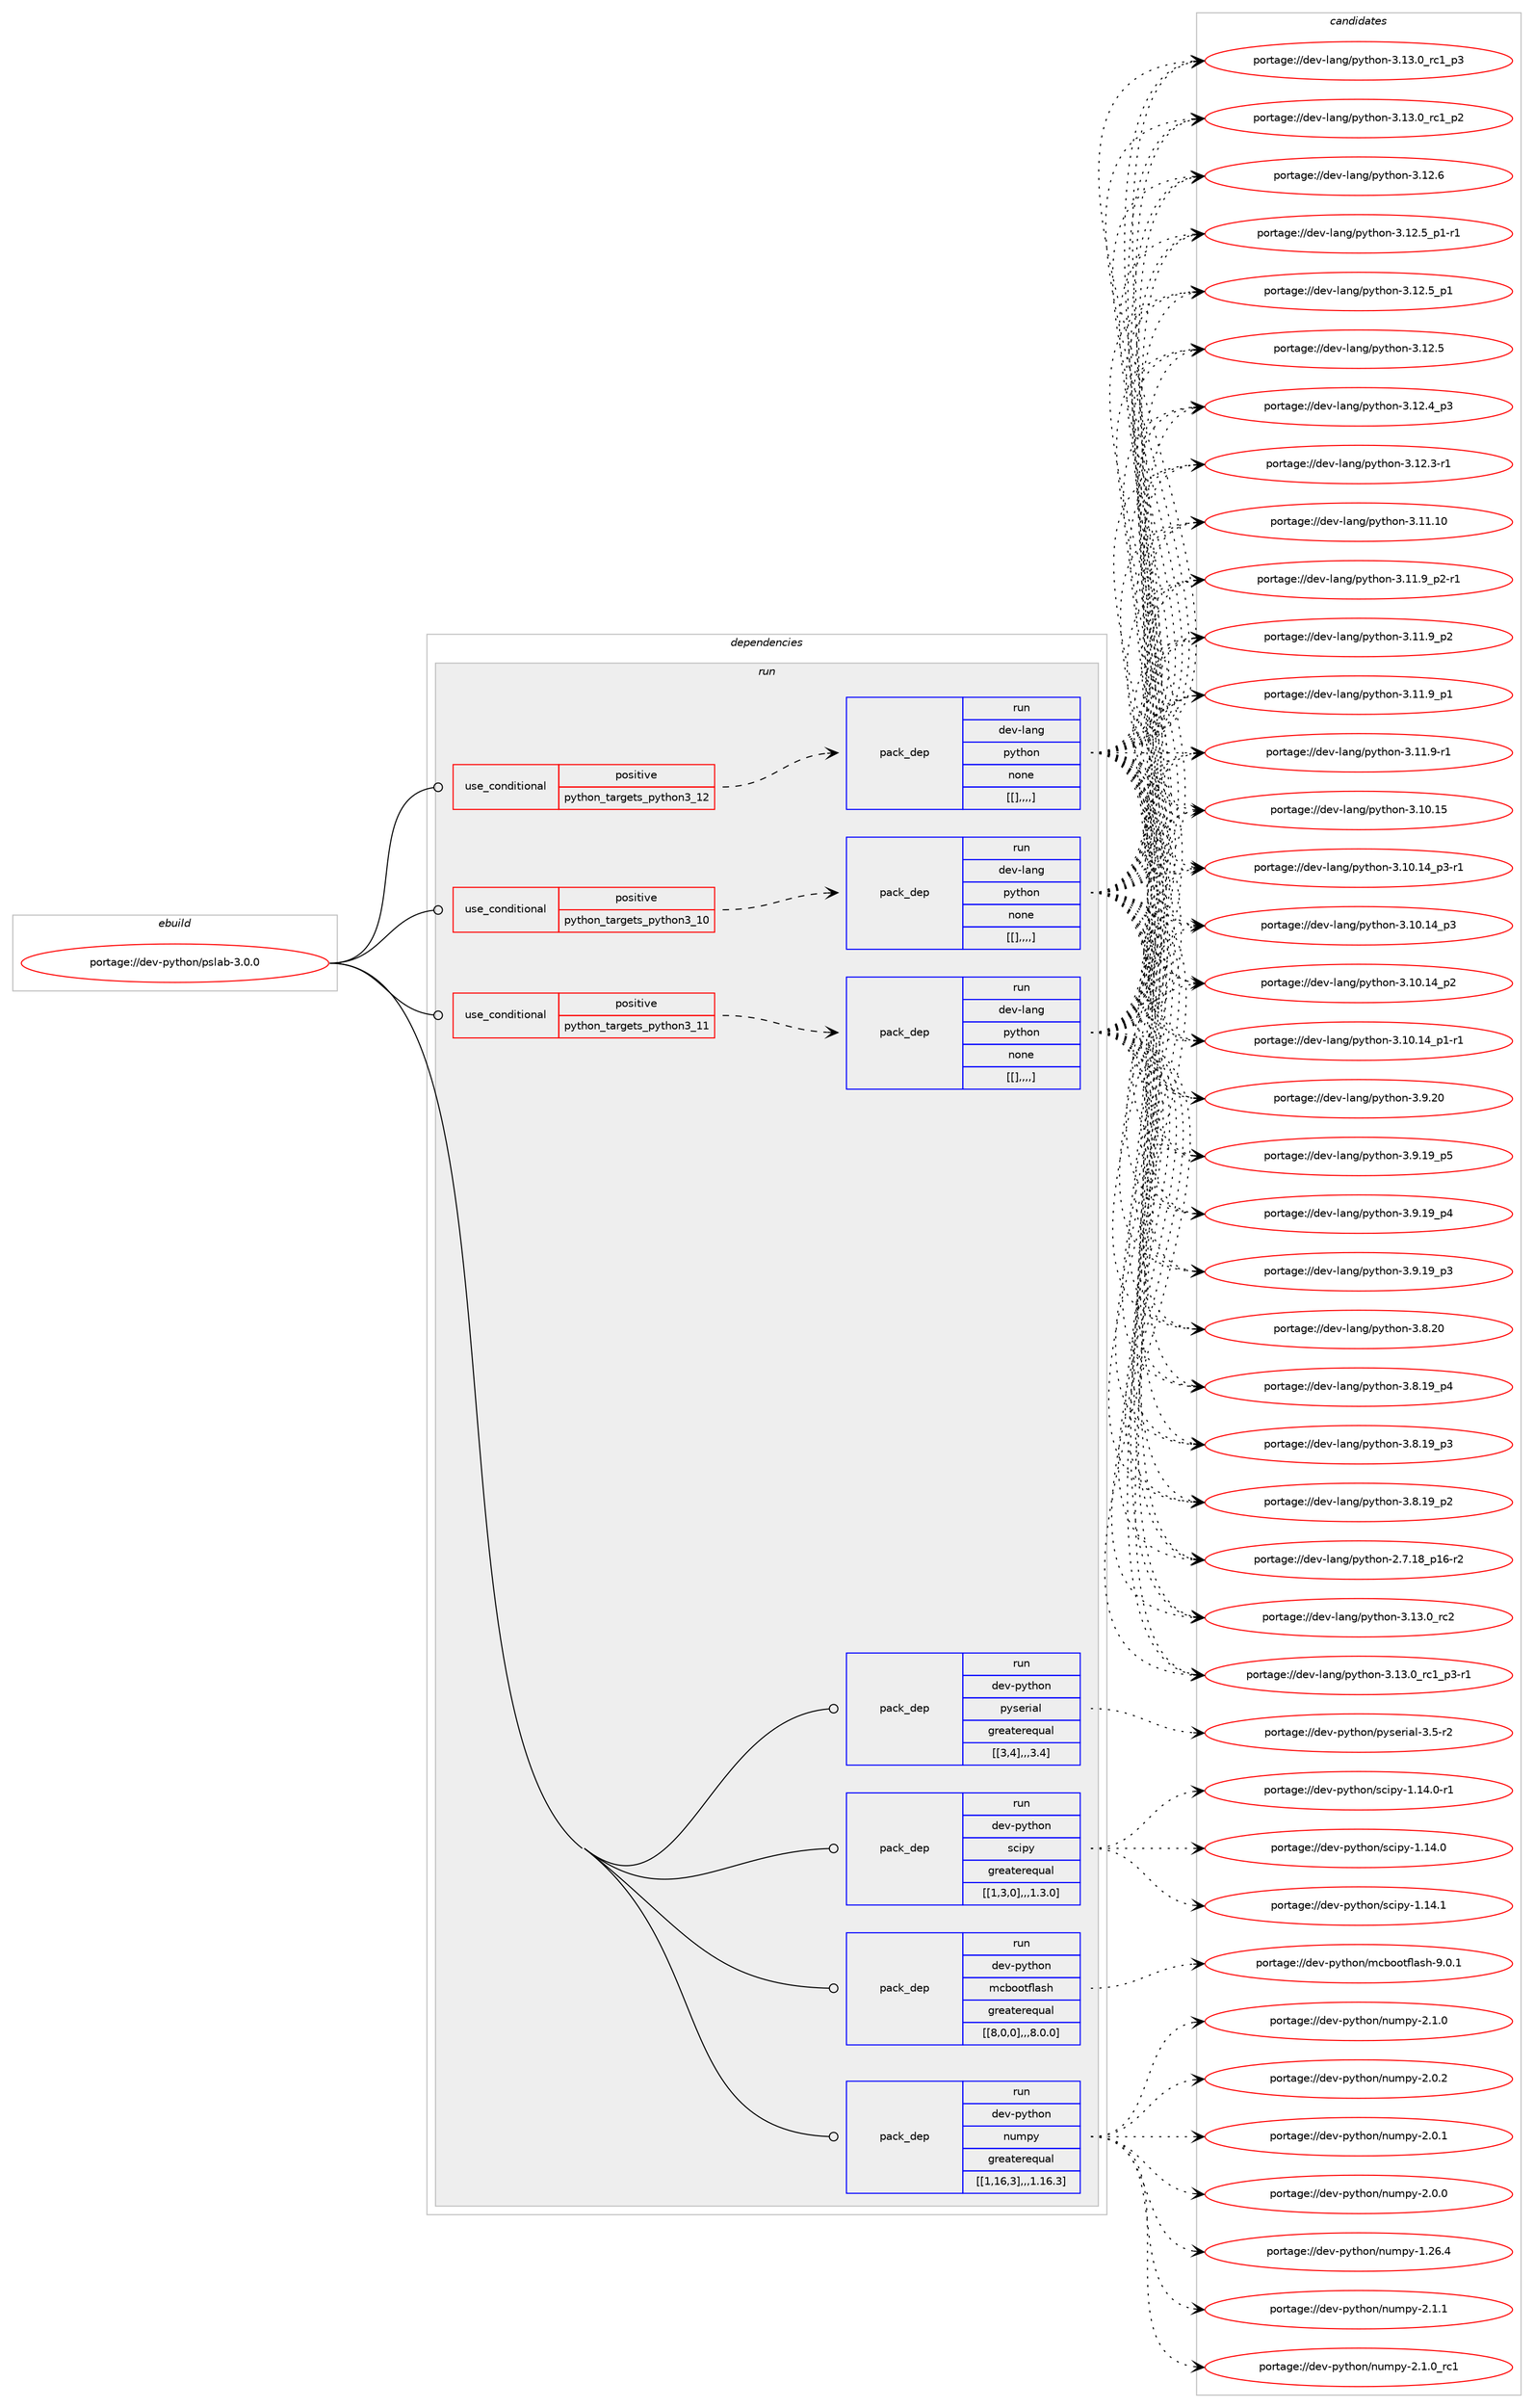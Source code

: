 digraph prolog {

# *************
# Graph options
# *************

newrank=true;
concentrate=true;
compound=true;
graph [rankdir=LR,fontname=Helvetica,fontsize=10,ranksep=1.5];#, ranksep=2.5, nodesep=0.2];
edge  [arrowhead=vee];
node  [fontname=Helvetica,fontsize=10];

# **********
# The ebuild
# **********

subgraph cluster_leftcol {
color=gray;
label=<<i>ebuild</i>>;
id [label="portage://dev-python/pslab-3.0.0", color=red, width=4, href="../dev-python/pslab-3.0.0.svg"];
}

# ****************
# The dependencies
# ****************

subgraph cluster_midcol {
color=gray;
label=<<i>dependencies</i>>;
subgraph cluster_compile {
fillcolor="#eeeeee";
style=filled;
label=<<i>compile</i>>;
}
subgraph cluster_compileandrun {
fillcolor="#eeeeee";
style=filled;
label=<<i>compile and run</i>>;
}
subgraph cluster_run {
fillcolor="#eeeeee";
style=filled;
label=<<i>run</i>>;
subgraph cond37097 {
dependency156612 [label=<<TABLE BORDER="0" CELLBORDER="1" CELLSPACING="0" CELLPADDING="4"><TR><TD ROWSPAN="3" CELLPADDING="10">use_conditional</TD></TR><TR><TD>positive</TD></TR><TR><TD>python_targets_python3_10</TD></TR></TABLE>>, shape=none, color=red];
subgraph pack118295 {
dependency156613 [label=<<TABLE BORDER="0" CELLBORDER="1" CELLSPACING="0" CELLPADDING="4" WIDTH="220"><TR><TD ROWSPAN="6" CELLPADDING="30">pack_dep</TD></TR><TR><TD WIDTH="110">run</TD></TR><TR><TD>dev-lang</TD></TR><TR><TD>python</TD></TR><TR><TD>none</TD></TR><TR><TD>[[],,,,]</TD></TR></TABLE>>, shape=none, color=blue];
}
dependency156612:e -> dependency156613:w [weight=20,style="dashed",arrowhead="vee"];
}
id:e -> dependency156612:w [weight=20,style="solid",arrowhead="odot"];
subgraph cond37098 {
dependency156614 [label=<<TABLE BORDER="0" CELLBORDER="1" CELLSPACING="0" CELLPADDING="4"><TR><TD ROWSPAN="3" CELLPADDING="10">use_conditional</TD></TR><TR><TD>positive</TD></TR><TR><TD>python_targets_python3_11</TD></TR></TABLE>>, shape=none, color=red];
subgraph pack118296 {
dependency156615 [label=<<TABLE BORDER="0" CELLBORDER="1" CELLSPACING="0" CELLPADDING="4" WIDTH="220"><TR><TD ROWSPAN="6" CELLPADDING="30">pack_dep</TD></TR><TR><TD WIDTH="110">run</TD></TR><TR><TD>dev-lang</TD></TR><TR><TD>python</TD></TR><TR><TD>none</TD></TR><TR><TD>[[],,,,]</TD></TR></TABLE>>, shape=none, color=blue];
}
dependency156614:e -> dependency156615:w [weight=20,style="dashed",arrowhead="vee"];
}
id:e -> dependency156614:w [weight=20,style="solid",arrowhead="odot"];
subgraph cond37099 {
dependency156616 [label=<<TABLE BORDER="0" CELLBORDER="1" CELLSPACING="0" CELLPADDING="4"><TR><TD ROWSPAN="3" CELLPADDING="10">use_conditional</TD></TR><TR><TD>positive</TD></TR><TR><TD>python_targets_python3_12</TD></TR></TABLE>>, shape=none, color=red];
subgraph pack118297 {
dependency156617 [label=<<TABLE BORDER="0" CELLBORDER="1" CELLSPACING="0" CELLPADDING="4" WIDTH="220"><TR><TD ROWSPAN="6" CELLPADDING="30">pack_dep</TD></TR><TR><TD WIDTH="110">run</TD></TR><TR><TD>dev-lang</TD></TR><TR><TD>python</TD></TR><TR><TD>none</TD></TR><TR><TD>[[],,,,]</TD></TR></TABLE>>, shape=none, color=blue];
}
dependency156616:e -> dependency156617:w [weight=20,style="dashed",arrowhead="vee"];
}
id:e -> dependency156616:w [weight=20,style="solid",arrowhead="odot"];
subgraph pack118298 {
dependency156618 [label=<<TABLE BORDER="0" CELLBORDER="1" CELLSPACING="0" CELLPADDING="4" WIDTH="220"><TR><TD ROWSPAN="6" CELLPADDING="30">pack_dep</TD></TR><TR><TD WIDTH="110">run</TD></TR><TR><TD>dev-python</TD></TR><TR><TD>mcbootflash</TD></TR><TR><TD>greaterequal</TD></TR><TR><TD>[[8,0,0],,,8.0.0]</TD></TR></TABLE>>, shape=none, color=blue];
}
id:e -> dependency156618:w [weight=20,style="solid",arrowhead="odot"];
subgraph pack118299 {
dependency156619 [label=<<TABLE BORDER="0" CELLBORDER="1" CELLSPACING="0" CELLPADDING="4" WIDTH="220"><TR><TD ROWSPAN="6" CELLPADDING="30">pack_dep</TD></TR><TR><TD WIDTH="110">run</TD></TR><TR><TD>dev-python</TD></TR><TR><TD>numpy</TD></TR><TR><TD>greaterequal</TD></TR><TR><TD>[[1,16,3],,,1.16.3]</TD></TR></TABLE>>, shape=none, color=blue];
}
id:e -> dependency156619:w [weight=20,style="solid",arrowhead="odot"];
subgraph pack118300 {
dependency156620 [label=<<TABLE BORDER="0" CELLBORDER="1" CELLSPACING="0" CELLPADDING="4" WIDTH="220"><TR><TD ROWSPAN="6" CELLPADDING="30">pack_dep</TD></TR><TR><TD WIDTH="110">run</TD></TR><TR><TD>dev-python</TD></TR><TR><TD>pyserial</TD></TR><TR><TD>greaterequal</TD></TR><TR><TD>[[3,4],,,3.4]</TD></TR></TABLE>>, shape=none, color=blue];
}
id:e -> dependency156620:w [weight=20,style="solid",arrowhead="odot"];
subgraph pack118301 {
dependency156621 [label=<<TABLE BORDER="0" CELLBORDER="1" CELLSPACING="0" CELLPADDING="4" WIDTH="220"><TR><TD ROWSPAN="6" CELLPADDING="30">pack_dep</TD></TR><TR><TD WIDTH="110">run</TD></TR><TR><TD>dev-python</TD></TR><TR><TD>scipy</TD></TR><TR><TD>greaterequal</TD></TR><TR><TD>[[1,3,0],,,1.3.0]</TD></TR></TABLE>>, shape=none, color=blue];
}
id:e -> dependency156621:w [weight=20,style="solid",arrowhead="odot"];
}
}

# **************
# The candidates
# **************

subgraph cluster_choices {
rank=same;
color=gray;
label=<<i>candidates</i>>;

subgraph choice118295 {
color=black;
nodesep=1;
choice10010111845108971101034711212111610411111045514649514648951149950 [label="portage://dev-lang/python-3.13.0_rc2", color=red, width=4,href="../dev-lang/python-3.13.0_rc2.svg"];
choice1001011184510897110103471121211161041111104551464951464895114994995112514511449 [label="portage://dev-lang/python-3.13.0_rc1_p3-r1", color=red, width=4,href="../dev-lang/python-3.13.0_rc1_p3-r1.svg"];
choice100101118451089711010347112121116104111110455146495146489511499499511251 [label="portage://dev-lang/python-3.13.0_rc1_p3", color=red, width=4,href="../dev-lang/python-3.13.0_rc1_p3.svg"];
choice100101118451089711010347112121116104111110455146495146489511499499511250 [label="portage://dev-lang/python-3.13.0_rc1_p2", color=red, width=4,href="../dev-lang/python-3.13.0_rc1_p2.svg"];
choice10010111845108971101034711212111610411111045514649504654 [label="portage://dev-lang/python-3.12.6", color=red, width=4,href="../dev-lang/python-3.12.6.svg"];
choice1001011184510897110103471121211161041111104551464950465395112494511449 [label="portage://dev-lang/python-3.12.5_p1-r1", color=red, width=4,href="../dev-lang/python-3.12.5_p1-r1.svg"];
choice100101118451089711010347112121116104111110455146495046539511249 [label="portage://dev-lang/python-3.12.5_p1", color=red, width=4,href="../dev-lang/python-3.12.5_p1.svg"];
choice10010111845108971101034711212111610411111045514649504653 [label="portage://dev-lang/python-3.12.5", color=red, width=4,href="../dev-lang/python-3.12.5.svg"];
choice100101118451089711010347112121116104111110455146495046529511251 [label="portage://dev-lang/python-3.12.4_p3", color=red, width=4,href="../dev-lang/python-3.12.4_p3.svg"];
choice100101118451089711010347112121116104111110455146495046514511449 [label="portage://dev-lang/python-3.12.3-r1", color=red, width=4,href="../dev-lang/python-3.12.3-r1.svg"];
choice1001011184510897110103471121211161041111104551464949464948 [label="portage://dev-lang/python-3.11.10", color=red, width=4,href="../dev-lang/python-3.11.10.svg"];
choice1001011184510897110103471121211161041111104551464949465795112504511449 [label="portage://dev-lang/python-3.11.9_p2-r1", color=red, width=4,href="../dev-lang/python-3.11.9_p2-r1.svg"];
choice100101118451089711010347112121116104111110455146494946579511250 [label="portage://dev-lang/python-3.11.9_p2", color=red, width=4,href="../dev-lang/python-3.11.9_p2.svg"];
choice100101118451089711010347112121116104111110455146494946579511249 [label="portage://dev-lang/python-3.11.9_p1", color=red, width=4,href="../dev-lang/python-3.11.9_p1.svg"];
choice100101118451089711010347112121116104111110455146494946574511449 [label="portage://dev-lang/python-3.11.9-r1", color=red, width=4,href="../dev-lang/python-3.11.9-r1.svg"];
choice1001011184510897110103471121211161041111104551464948464953 [label="portage://dev-lang/python-3.10.15", color=red, width=4,href="../dev-lang/python-3.10.15.svg"];
choice100101118451089711010347112121116104111110455146494846495295112514511449 [label="portage://dev-lang/python-3.10.14_p3-r1", color=red, width=4,href="../dev-lang/python-3.10.14_p3-r1.svg"];
choice10010111845108971101034711212111610411111045514649484649529511251 [label="portage://dev-lang/python-3.10.14_p3", color=red, width=4,href="../dev-lang/python-3.10.14_p3.svg"];
choice10010111845108971101034711212111610411111045514649484649529511250 [label="portage://dev-lang/python-3.10.14_p2", color=red, width=4,href="../dev-lang/python-3.10.14_p2.svg"];
choice100101118451089711010347112121116104111110455146494846495295112494511449 [label="portage://dev-lang/python-3.10.14_p1-r1", color=red, width=4,href="../dev-lang/python-3.10.14_p1-r1.svg"];
choice10010111845108971101034711212111610411111045514657465048 [label="portage://dev-lang/python-3.9.20", color=red, width=4,href="../dev-lang/python-3.9.20.svg"];
choice100101118451089711010347112121116104111110455146574649579511253 [label="portage://dev-lang/python-3.9.19_p5", color=red, width=4,href="../dev-lang/python-3.9.19_p5.svg"];
choice100101118451089711010347112121116104111110455146574649579511252 [label="portage://dev-lang/python-3.9.19_p4", color=red, width=4,href="../dev-lang/python-3.9.19_p4.svg"];
choice100101118451089711010347112121116104111110455146574649579511251 [label="portage://dev-lang/python-3.9.19_p3", color=red, width=4,href="../dev-lang/python-3.9.19_p3.svg"];
choice10010111845108971101034711212111610411111045514656465048 [label="portage://dev-lang/python-3.8.20", color=red, width=4,href="../dev-lang/python-3.8.20.svg"];
choice100101118451089711010347112121116104111110455146564649579511252 [label="portage://dev-lang/python-3.8.19_p4", color=red, width=4,href="../dev-lang/python-3.8.19_p4.svg"];
choice100101118451089711010347112121116104111110455146564649579511251 [label="portage://dev-lang/python-3.8.19_p3", color=red, width=4,href="../dev-lang/python-3.8.19_p3.svg"];
choice100101118451089711010347112121116104111110455146564649579511250 [label="portage://dev-lang/python-3.8.19_p2", color=red, width=4,href="../dev-lang/python-3.8.19_p2.svg"];
choice100101118451089711010347112121116104111110455046554649569511249544511450 [label="portage://dev-lang/python-2.7.18_p16-r2", color=red, width=4,href="../dev-lang/python-2.7.18_p16-r2.svg"];
dependency156613:e -> choice10010111845108971101034711212111610411111045514649514648951149950:w [style=dotted,weight="100"];
dependency156613:e -> choice1001011184510897110103471121211161041111104551464951464895114994995112514511449:w [style=dotted,weight="100"];
dependency156613:e -> choice100101118451089711010347112121116104111110455146495146489511499499511251:w [style=dotted,weight="100"];
dependency156613:e -> choice100101118451089711010347112121116104111110455146495146489511499499511250:w [style=dotted,weight="100"];
dependency156613:e -> choice10010111845108971101034711212111610411111045514649504654:w [style=dotted,weight="100"];
dependency156613:e -> choice1001011184510897110103471121211161041111104551464950465395112494511449:w [style=dotted,weight="100"];
dependency156613:e -> choice100101118451089711010347112121116104111110455146495046539511249:w [style=dotted,weight="100"];
dependency156613:e -> choice10010111845108971101034711212111610411111045514649504653:w [style=dotted,weight="100"];
dependency156613:e -> choice100101118451089711010347112121116104111110455146495046529511251:w [style=dotted,weight="100"];
dependency156613:e -> choice100101118451089711010347112121116104111110455146495046514511449:w [style=dotted,weight="100"];
dependency156613:e -> choice1001011184510897110103471121211161041111104551464949464948:w [style=dotted,weight="100"];
dependency156613:e -> choice1001011184510897110103471121211161041111104551464949465795112504511449:w [style=dotted,weight="100"];
dependency156613:e -> choice100101118451089711010347112121116104111110455146494946579511250:w [style=dotted,weight="100"];
dependency156613:e -> choice100101118451089711010347112121116104111110455146494946579511249:w [style=dotted,weight="100"];
dependency156613:e -> choice100101118451089711010347112121116104111110455146494946574511449:w [style=dotted,weight="100"];
dependency156613:e -> choice1001011184510897110103471121211161041111104551464948464953:w [style=dotted,weight="100"];
dependency156613:e -> choice100101118451089711010347112121116104111110455146494846495295112514511449:w [style=dotted,weight="100"];
dependency156613:e -> choice10010111845108971101034711212111610411111045514649484649529511251:w [style=dotted,weight="100"];
dependency156613:e -> choice10010111845108971101034711212111610411111045514649484649529511250:w [style=dotted,weight="100"];
dependency156613:e -> choice100101118451089711010347112121116104111110455146494846495295112494511449:w [style=dotted,weight="100"];
dependency156613:e -> choice10010111845108971101034711212111610411111045514657465048:w [style=dotted,weight="100"];
dependency156613:e -> choice100101118451089711010347112121116104111110455146574649579511253:w [style=dotted,weight="100"];
dependency156613:e -> choice100101118451089711010347112121116104111110455146574649579511252:w [style=dotted,weight="100"];
dependency156613:e -> choice100101118451089711010347112121116104111110455146574649579511251:w [style=dotted,weight="100"];
dependency156613:e -> choice10010111845108971101034711212111610411111045514656465048:w [style=dotted,weight="100"];
dependency156613:e -> choice100101118451089711010347112121116104111110455146564649579511252:w [style=dotted,weight="100"];
dependency156613:e -> choice100101118451089711010347112121116104111110455146564649579511251:w [style=dotted,weight="100"];
dependency156613:e -> choice100101118451089711010347112121116104111110455146564649579511250:w [style=dotted,weight="100"];
dependency156613:e -> choice100101118451089711010347112121116104111110455046554649569511249544511450:w [style=dotted,weight="100"];
}
subgraph choice118296 {
color=black;
nodesep=1;
choice10010111845108971101034711212111610411111045514649514648951149950 [label="portage://dev-lang/python-3.13.0_rc2", color=red, width=4,href="../dev-lang/python-3.13.0_rc2.svg"];
choice1001011184510897110103471121211161041111104551464951464895114994995112514511449 [label="portage://dev-lang/python-3.13.0_rc1_p3-r1", color=red, width=4,href="../dev-lang/python-3.13.0_rc1_p3-r1.svg"];
choice100101118451089711010347112121116104111110455146495146489511499499511251 [label="portage://dev-lang/python-3.13.0_rc1_p3", color=red, width=4,href="../dev-lang/python-3.13.0_rc1_p3.svg"];
choice100101118451089711010347112121116104111110455146495146489511499499511250 [label="portage://dev-lang/python-3.13.0_rc1_p2", color=red, width=4,href="../dev-lang/python-3.13.0_rc1_p2.svg"];
choice10010111845108971101034711212111610411111045514649504654 [label="portage://dev-lang/python-3.12.6", color=red, width=4,href="../dev-lang/python-3.12.6.svg"];
choice1001011184510897110103471121211161041111104551464950465395112494511449 [label="portage://dev-lang/python-3.12.5_p1-r1", color=red, width=4,href="../dev-lang/python-3.12.5_p1-r1.svg"];
choice100101118451089711010347112121116104111110455146495046539511249 [label="portage://dev-lang/python-3.12.5_p1", color=red, width=4,href="../dev-lang/python-3.12.5_p1.svg"];
choice10010111845108971101034711212111610411111045514649504653 [label="portage://dev-lang/python-3.12.5", color=red, width=4,href="../dev-lang/python-3.12.5.svg"];
choice100101118451089711010347112121116104111110455146495046529511251 [label="portage://dev-lang/python-3.12.4_p3", color=red, width=4,href="../dev-lang/python-3.12.4_p3.svg"];
choice100101118451089711010347112121116104111110455146495046514511449 [label="portage://dev-lang/python-3.12.3-r1", color=red, width=4,href="../dev-lang/python-3.12.3-r1.svg"];
choice1001011184510897110103471121211161041111104551464949464948 [label="portage://dev-lang/python-3.11.10", color=red, width=4,href="../dev-lang/python-3.11.10.svg"];
choice1001011184510897110103471121211161041111104551464949465795112504511449 [label="portage://dev-lang/python-3.11.9_p2-r1", color=red, width=4,href="../dev-lang/python-3.11.9_p2-r1.svg"];
choice100101118451089711010347112121116104111110455146494946579511250 [label="portage://dev-lang/python-3.11.9_p2", color=red, width=4,href="../dev-lang/python-3.11.9_p2.svg"];
choice100101118451089711010347112121116104111110455146494946579511249 [label="portage://dev-lang/python-3.11.9_p1", color=red, width=4,href="../dev-lang/python-3.11.9_p1.svg"];
choice100101118451089711010347112121116104111110455146494946574511449 [label="portage://dev-lang/python-3.11.9-r1", color=red, width=4,href="../dev-lang/python-3.11.9-r1.svg"];
choice1001011184510897110103471121211161041111104551464948464953 [label="portage://dev-lang/python-3.10.15", color=red, width=4,href="../dev-lang/python-3.10.15.svg"];
choice100101118451089711010347112121116104111110455146494846495295112514511449 [label="portage://dev-lang/python-3.10.14_p3-r1", color=red, width=4,href="../dev-lang/python-3.10.14_p3-r1.svg"];
choice10010111845108971101034711212111610411111045514649484649529511251 [label="portage://dev-lang/python-3.10.14_p3", color=red, width=4,href="../dev-lang/python-3.10.14_p3.svg"];
choice10010111845108971101034711212111610411111045514649484649529511250 [label="portage://dev-lang/python-3.10.14_p2", color=red, width=4,href="../dev-lang/python-3.10.14_p2.svg"];
choice100101118451089711010347112121116104111110455146494846495295112494511449 [label="portage://dev-lang/python-3.10.14_p1-r1", color=red, width=4,href="../dev-lang/python-3.10.14_p1-r1.svg"];
choice10010111845108971101034711212111610411111045514657465048 [label="portage://dev-lang/python-3.9.20", color=red, width=4,href="../dev-lang/python-3.9.20.svg"];
choice100101118451089711010347112121116104111110455146574649579511253 [label="portage://dev-lang/python-3.9.19_p5", color=red, width=4,href="../dev-lang/python-3.9.19_p5.svg"];
choice100101118451089711010347112121116104111110455146574649579511252 [label="portage://dev-lang/python-3.9.19_p4", color=red, width=4,href="../dev-lang/python-3.9.19_p4.svg"];
choice100101118451089711010347112121116104111110455146574649579511251 [label="portage://dev-lang/python-3.9.19_p3", color=red, width=4,href="../dev-lang/python-3.9.19_p3.svg"];
choice10010111845108971101034711212111610411111045514656465048 [label="portage://dev-lang/python-3.8.20", color=red, width=4,href="../dev-lang/python-3.8.20.svg"];
choice100101118451089711010347112121116104111110455146564649579511252 [label="portage://dev-lang/python-3.8.19_p4", color=red, width=4,href="../dev-lang/python-3.8.19_p4.svg"];
choice100101118451089711010347112121116104111110455146564649579511251 [label="portage://dev-lang/python-3.8.19_p3", color=red, width=4,href="../dev-lang/python-3.8.19_p3.svg"];
choice100101118451089711010347112121116104111110455146564649579511250 [label="portage://dev-lang/python-3.8.19_p2", color=red, width=4,href="../dev-lang/python-3.8.19_p2.svg"];
choice100101118451089711010347112121116104111110455046554649569511249544511450 [label="portage://dev-lang/python-2.7.18_p16-r2", color=red, width=4,href="../dev-lang/python-2.7.18_p16-r2.svg"];
dependency156615:e -> choice10010111845108971101034711212111610411111045514649514648951149950:w [style=dotted,weight="100"];
dependency156615:e -> choice1001011184510897110103471121211161041111104551464951464895114994995112514511449:w [style=dotted,weight="100"];
dependency156615:e -> choice100101118451089711010347112121116104111110455146495146489511499499511251:w [style=dotted,weight="100"];
dependency156615:e -> choice100101118451089711010347112121116104111110455146495146489511499499511250:w [style=dotted,weight="100"];
dependency156615:e -> choice10010111845108971101034711212111610411111045514649504654:w [style=dotted,weight="100"];
dependency156615:e -> choice1001011184510897110103471121211161041111104551464950465395112494511449:w [style=dotted,weight="100"];
dependency156615:e -> choice100101118451089711010347112121116104111110455146495046539511249:w [style=dotted,weight="100"];
dependency156615:e -> choice10010111845108971101034711212111610411111045514649504653:w [style=dotted,weight="100"];
dependency156615:e -> choice100101118451089711010347112121116104111110455146495046529511251:w [style=dotted,weight="100"];
dependency156615:e -> choice100101118451089711010347112121116104111110455146495046514511449:w [style=dotted,weight="100"];
dependency156615:e -> choice1001011184510897110103471121211161041111104551464949464948:w [style=dotted,weight="100"];
dependency156615:e -> choice1001011184510897110103471121211161041111104551464949465795112504511449:w [style=dotted,weight="100"];
dependency156615:e -> choice100101118451089711010347112121116104111110455146494946579511250:w [style=dotted,weight="100"];
dependency156615:e -> choice100101118451089711010347112121116104111110455146494946579511249:w [style=dotted,weight="100"];
dependency156615:e -> choice100101118451089711010347112121116104111110455146494946574511449:w [style=dotted,weight="100"];
dependency156615:e -> choice1001011184510897110103471121211161041111104551464948464953:w [style=dotted,weight="100"];
dependency156615:e -> choice100101118451089711010347112121116104111110455146494846495295112514511449:w [style=dotted,weight="100"];
dependency156615:e -> choice10010111845108971101034711212111610411111045514649484649529511251:w [style=dotted,weight="100"];
dependency156615:e -> choice10010111845108971101034711212111610411111045514649484649529511250:w [style=dotted,weight="100"];
dependency156615:e -> choice100101118451089711010347112121116104111110455146494846495295112494511449:w [style=dotted,weight="100"];
dependency156615:e -> choice10010111845108971101034711212111610411111045514657465048:w [style=dotted,weight="100"];
dependency156615:e -> choice100101118451089711010347112121116104111110455146574649579511253:w [style=dotted,weight="100"];
dependency156615:e -> choice100101118451089711010347112121116104111110455146574649579511252:w [style=dotted,weight="100"];
dependency156615:e -> choice100101118451089711010347112121116104111110455146574649579511251:w [style=dotted,weight="100"];
dependency156615:e -> choice10010111845108971101034711212111610411111045514656465048:w [style=dotted,weight="100"];
dependency156615:e -> choice100101118451089711010347112121116104111110455146564649579511252:w [style=dotted,weight="100"];
dependency156615:e -> choice100101118451089711010347112121116104111110455146564649579511251:w [style=dotted,weight="100"];
dependency156615:e -> choice100101118451089711010347112121116104111110455146564649579511250:w [style=dotted,weight="100"];
dependency156615:e -> choice100101118451089711010347112121116104111110455046554649569511249544511450:w [style=dotted,weight="100"];
}
subgraph choice118297 {
color=black;
nodesep=1;
choice10010111845108971101034711212111610411111045514649514648951149950 [label="portage://dev-lang/python-3.13.0_rc2", color=red, width=4,href="../dev-lang/python-3.13.0_rc2.svg"];
choice1001011184510897110103471121211161041111104551464951464895114994995112514511449 [label="portage://dev-lang/python-3.13.0_rc1_p3-r1", color=red, width=4,href="../dev-lang/python-3.13.0_rc1_p3-r1.svg"];
choice100101118451089711010347112121116104111110455146495146489511499499511251 [label="portage://dev-lang/python-3.13.0_rc1_p3", color=red, width=4,href="../dev-lang/python-3.13.0_rc1_p3.svg"];
choice100101118451089711010347112121116104111110455146495146489511499499511250 [label="portage://dev-lang/python-3.13.0_rc1_p2", color=red, width=4,href="../dev-lang/python-3.13.0_rc1_p2.svg"];
choice10010111845108971101034711212111610411111045514649504654 [label="portage://dev-lang/python-3.12.6", color=red, width=4,href="../dev-lang/python-3.12.6.svg"];
choice1001011184510897110103471121211161041111104551464950465395112494511449 [label="portage://dev-lang/python-3.12.5_p1-r1", color=red, width=4,href="../dev-lang/python-3.12.5_p1-r1.svg"];
choice100101118451089711010347112121116104111110455146495046539511249 [label="portage://dev-lang/python-3.12.5_p1", color=red, width=4,href="../dev-lang/python-3.12.5_p1.svg"];
choice10010111845108971101034711212111610411111045514649504653 [label="portage://dev-lang/python-3.12.5", color=red, width=4,href="../dev-lang/python-3.12.5.svg"];
choice100101118451089711010347112121116104111110455146495046529511251 [label="portage://dev-lang/python-3.12.4_p3", color=red, width=4,href="../dev-lang/python-3.12.4_p3.svg"];
choice100101118451089711010347112121116104111110455146495046514511449 [label="portage://dev-lang/python-3.12.3-r1", color=red, width=4,href="../dev-lang/python-3.12.3-r1.svg"];
choice1001011184510897110103471121211161041111104551464949464948 [label="portage://dev-lang/python-3.11.10", color=red, width=4,href="../dev-lang/python-3.11.10.svg"];
choice1001011184510897110103471121211161041111104551464949465795112504511449 [label="portage://dev-lang/python-3.11.9_p2-r1", color=red, width=4,href="../dev-lang/python-3.11.9_p2-r1.svg"];
choice100101118451089711010347112121116104111110455146494946579511250 [label="portage://dev-lang/python-3.11.9_p2", color=red, width=4,href="../dev-lang/python-3.11.9_p2.svg"];
choice100101118451089711010347112121116104111110455146494946579511249 [label="portage://dev-lang/python-3.11.9_p1", color=red, width=4,href="../dev-lang/python-3.11.9_p1.svg"];
choice100101118451089711010347112121116104111110455146494946574511449 [label="portage://dev-lang/python-3.11.9-r1", color=red, width=4,href="../dev-lang/python-3.11.9-r1.svg"];
choice1001011184510897110103471121211161041111104551464948464953 [label="portage://dev-lang/python-3.10.15", color=red, width=4,href="../dev-lang/python-3.10.15.svg"];
choice100101118451089711010347112121116104111110455146494846495295112514511449 [label="portage://dev-lang/python-3.10.14_p3-r1", color=red, width=4,href="../dev-lang/python-3.10.14_p3-r1.svg"];
choice10010111845108971101034711212111610411111045514649484649529511251 [label="portage://dev-lang/python-3.10.14_p3", color=red, width=4,href="../dev-lang/python-3.10.14_p3.svg"];
choice10010111845108971101034711212111610411111045514649484649529511250 [label="portage://dev-lang/python-3.10.14_p2", color=red, width=4,href="../dev-lang/python-3.10.14_p2.svg"];
choice100101118451089711010347112121116104111110455146494846495295112494511449 [label="portage://dev-lang/python-3.10.14_p1-r1", color=red, width=4,href="../dev-lang/python-3.10.14_p1-r1.svg"];
choice10010111845108971101034711212111610411111045514657465048 [label="portage://dev-lang/python-3.9.20", color=red, width=4,href="../dev-lang/python-3.9.20.svg"];
choice100101118451089711010347112121116104111110455146574649579511253 [label="portage://dev-lang/python-3.9.19_p5", color=red, width=4,href="../dev-lang/python-3.9.19_p5.svg"];
choice100101118451089711010347112121116104111110455146574649579511252 [label="portage://dev-lang/python-3.9.19_p4", color=red, width=4,href="../dev-lang/python-3.9.19_p4.svg"];
choice100101118451089711010347112121116104111110455146574649579511251 [label="portage://dev-lang/python-3.9.19_p3", color=red, width=4,href="../dev-lang/python-3.9.19_p3.svg"];
choice10010111845108971101034711212111610411111045514656465048 [label="portage://dev-lang/python-3.8.20", color=red, width=4,href="../dev-lang/python-3.8.20.svg"];
choice100101118451089711010347112121116104111110455146564649579511252 [label="portage://dev-lang/python-3.8.19_p4", color=red, width=4,href="../dev-lang/python-3.8.19_p4.svg"];
choice100101118451089711010347112121116104111110455146564649579511251 [label="portage://dev-lang/python-3.8.19_p3", color=red, width=4,href="../dev-lang/python-3.8.19_p3.svg"];
choice100101118451089711010347112121116104111110455146564649579511250 [label="portage://dev-lang/python-3.8.19_p2", color=red, width=4,href="../dev-lang/python-3.8.19_p2.svg"];
choice100101118451089711010347112121116104111110455046554649569511249544511450 [label="portage://dev-lang/python-2.7.18_p16-r2", color=red, width=4,href="../dev-lang/python-2.7.18_p16-r2.svg"];
dependency156617:e -> choice10010111845108971101034711212111610411111045514649514648951149950:w [style=dotted,weight="100"];
dependency156617:e -> choice1001011184510897110103471121211161041111104551464951464895114994995112514511449:w [style=dotted,weight="100"];
dependency156617:e -> choice100101118451089711010347112121116104111110455146495146489511499499511251:w [style=dotted,weight="100"];
dependency156617:e -> choice100101118451089711010347112121116104111110455146495146489511499499511250:w [style=dotted,weight="100"];
dependency156617:e -> choice10010111845108971101034711212111610411111045514649504654:w [style=dotted,weight="100"];
dependency156617:e -> choice1001011184510897110103471121211161041111104551464950465395112494511449:w [style=dotted,weight="100"];
dependency156617:e -> choice100101118451089711010347112121116104111110455146495046539511249:w [style=dotted,weight="100"];
dependency156617:e -> choice10010111845108971101034711212111610411111045514649504653:w [style=dotted,weight="100"];
dependency156617:e -> choice100101118451089711010347112121116104111110455146495046529511251:w [style=dotted,weight="100"];
dependency156617:e -> choice100101118451089711010347112121116104111110455146495046514511449:w [style=dotted,weight="100"];
dependency156617:e -> choice1001011184510897110103471121211161041111104551464949464948:w [style=dotted,weight="100"];
dependency156617:e -> choice1001011184510897110103471121211161041111104551464949465795112504511449:w [style=dotted,weight="100"];
dependency156617:e -> choice100101118451089711010347112121116104111110455146494946579511250:w [style=dotted,weight="100"];
dependency156617:e -> choice100101118451089711010347112121116104111110455146494946579511249:w [style=dotted,weight="100"];
dependency156617:e -> choice100101118451089711010347112121116104111110455146494946574511449:w [style=dotted,weight="100"];
dependency156617:e -> choice1001011184510897110103471121211161041111104551464948464953:w [style=dotted,weight="100"];
dependency156617:e -> choice100101118451089711010347112121116104111110455146494846495295112514511449:w [style=dotted,weight="100"];
dependency156617:e -> choice10010111845108971101034711212111610411111045514649484649529511251:w [style=dotted,weight="100"];
dependency156617:e -> choice10010111845108971101034711212111610411111045514649484649529511250:w [style=dotted,weight="100"];
dependency156617:e -> choice100101118451089711010347112121116104111110455146494846495295112494511449:w [style=dotted,weight="100"];
dependency156617:e -> choice10010111845108971101034711212111610411111045514657465048:w [style=dotted,weight="100"];
dependency156617:e -> choice100101118451089711010347112121116104111110455146574649579511253:w [style=dotted,weight="100"];
dependency156617:e -> choice100101118451089711010347112121116104111110455146574649579511252:w [style=dotted,weight="100"];
dependency156617:e -> choice100101118451089711010347112121116104111110455146574649579511251:w [style=dotted,weight="100"];
dependency156617:e -> choice10010111845108971101034711212111610411111045514656465048:w [style=dotted,weight="100"];
dependency156617:e -> choice100101118451089711010347112121116104111110455146564649579511252:w [style=dotted,weight="100"];
dependency156617:e -> choice100101118451089711010347112121116104111110455146564649579511251:w [style=dotted,weight="100"];
dependency156617:e -> choice100101118451089711010347112121116104111110455146564649579511250:w [style=dotted,weight="100"];
dependency156617:e -> choice100101118451089711010347112121116104111110455046554649569511249544511450:w [style=dotted,weight="100"];
}
subgraph choice118298 {
color=black;
nodesep=1;
choice1001011184511212111610411111047109999811111111610210897115104455746484649 [label="portage://dev-python/mcbootflash-9.0.1", color=red, width=4,href="../dev-python/mcbootflash-9.0.1.svg"];
dependency156618:e -> choice1001011184511212111610411111047109999811111111610210897115104455746484649:w [style=dotted,weight="100"];
}
subgraph choice118299 {
color=black;
nodesep=1;
choice1001011184511212111610411111047110117109112121455046494649 [label="portage://dev-python/numpy-2.1.1", color=red, width=4,href="../dev-python/numpy-2.1.1.svg"];
choice1001011184511212111610411111047110117109112121455046494648951149949 [label="portage://dev-python/numpy-2.1.0_rc1", color=red, width=4,href="../dev-python/numpy-2.1.0_rc1.svg"];
choice1001011184511212111610411111047110117109112121455046494648 [label="portage://dev-python/numpy-2.1.0", color=red, width=4,href="../dev-python/numpy-2.1.0.svg"];
choice1001011184511212111610411111047110117109112121455046484650 [label="portage://dev-python/numpy-2.0.2", color=red, width=4,href="../dev-python/numpy-2.0.2.svg"];
choice1001011184511212111610411111047110117109112121455046484649 [label="portage://dev-python/numpy-2.0.1", color=red, width=4,href="../dev-python/numpy-2.0.1.svg"];
choice1001011184511212111610411111047110117109112121455046484648 [label="portage://dev-python/numpy-2.0.0", color=red, width=4,href="../dev-python/numpy-2.0.0.svg"];
choice100101118451121211161041111104711011710911212145494650544652 [label="portage://dev-python/numpy-1.26.4", color=red, width=4,href="../dev-python/numpy-1.26.4.svg"];
dependency156619:e -> choice1001011184511212111610411111047110117109112121455046494649:w [style=dotted,weight="100"];
dependency156619:e -> choice1001011184511212111610411111047110117109112121455046494648951149949:w [style=dotted,weight="100"];
dependency156619:e -> choice1001011184511212111610411111047110117109112121455046494648:w [style=dotted,weight="100"];
dependency156619:e -> choice1001011184511212111610411111047110117109112121455046484650:w [style=dotted,weight="100"];
dependency156619:e -> choice1001011184511212111610411111047110117109112121455046484649:w [style=dotted,weight="100"];
dependency156619:e -> choice1001011184511212111610411111047110117109112121455046484648:w [style=dotted,weight="100"];
dependency156619:e -> choice100101118451121211161041111104711011710911212145494650544652:w [style=dotted,weight="100"];
}
subgraph choice118300 {
color=black;
nodesep=1;
choice100101118451121211161041111104711212111510111410597108455146534511450 [label="portage://dev-python/pyserial-3.5-r2", color=red, width=4,href="../dev-python/pyserial-3.5-r2.svg"];
dependency156620:e -> choice100101118451121211161041111104711212111510111410597108455146534511450:w [style=dotted,weight="100"];
}
subgraph choice118301 {
color=black;
nodesep=1;
choice10010111845112121116104111110471159910511212145494649524649 [label="portage://dev-python/scipy-1.14.1", color=red, width=4,href="../dev-python/scipy-1.14.1.svg"];
choice100101118451121211161041111104711599105112121454946495246484511449 [label="portage://dev-python/scipy-1.14.0-r1", color=red, width=4,href="../dev-python/scipy-1.14.0-r1.svg"];
choice10010111845112121116104111110471159910511212145494649524648 [label="portage://dev-python/scipy-1.14.0", color=red, width=4,href="../dev-python/scipy-1.14.0.svg"];
dependency156621:e -> choice10010111845112121116104111110471159910511212145494649524649:w [style=dotted,weight="100"];
dependency156621:e -> choice100101118451121211161041111104711599105112121454946495246484511449:w [style=dotted,weight="100"];
dependency156621:e -> choice10010111845112121116104111110471159910511212145494649524648:w [style=dotted,weight="100"];
}
}

}
